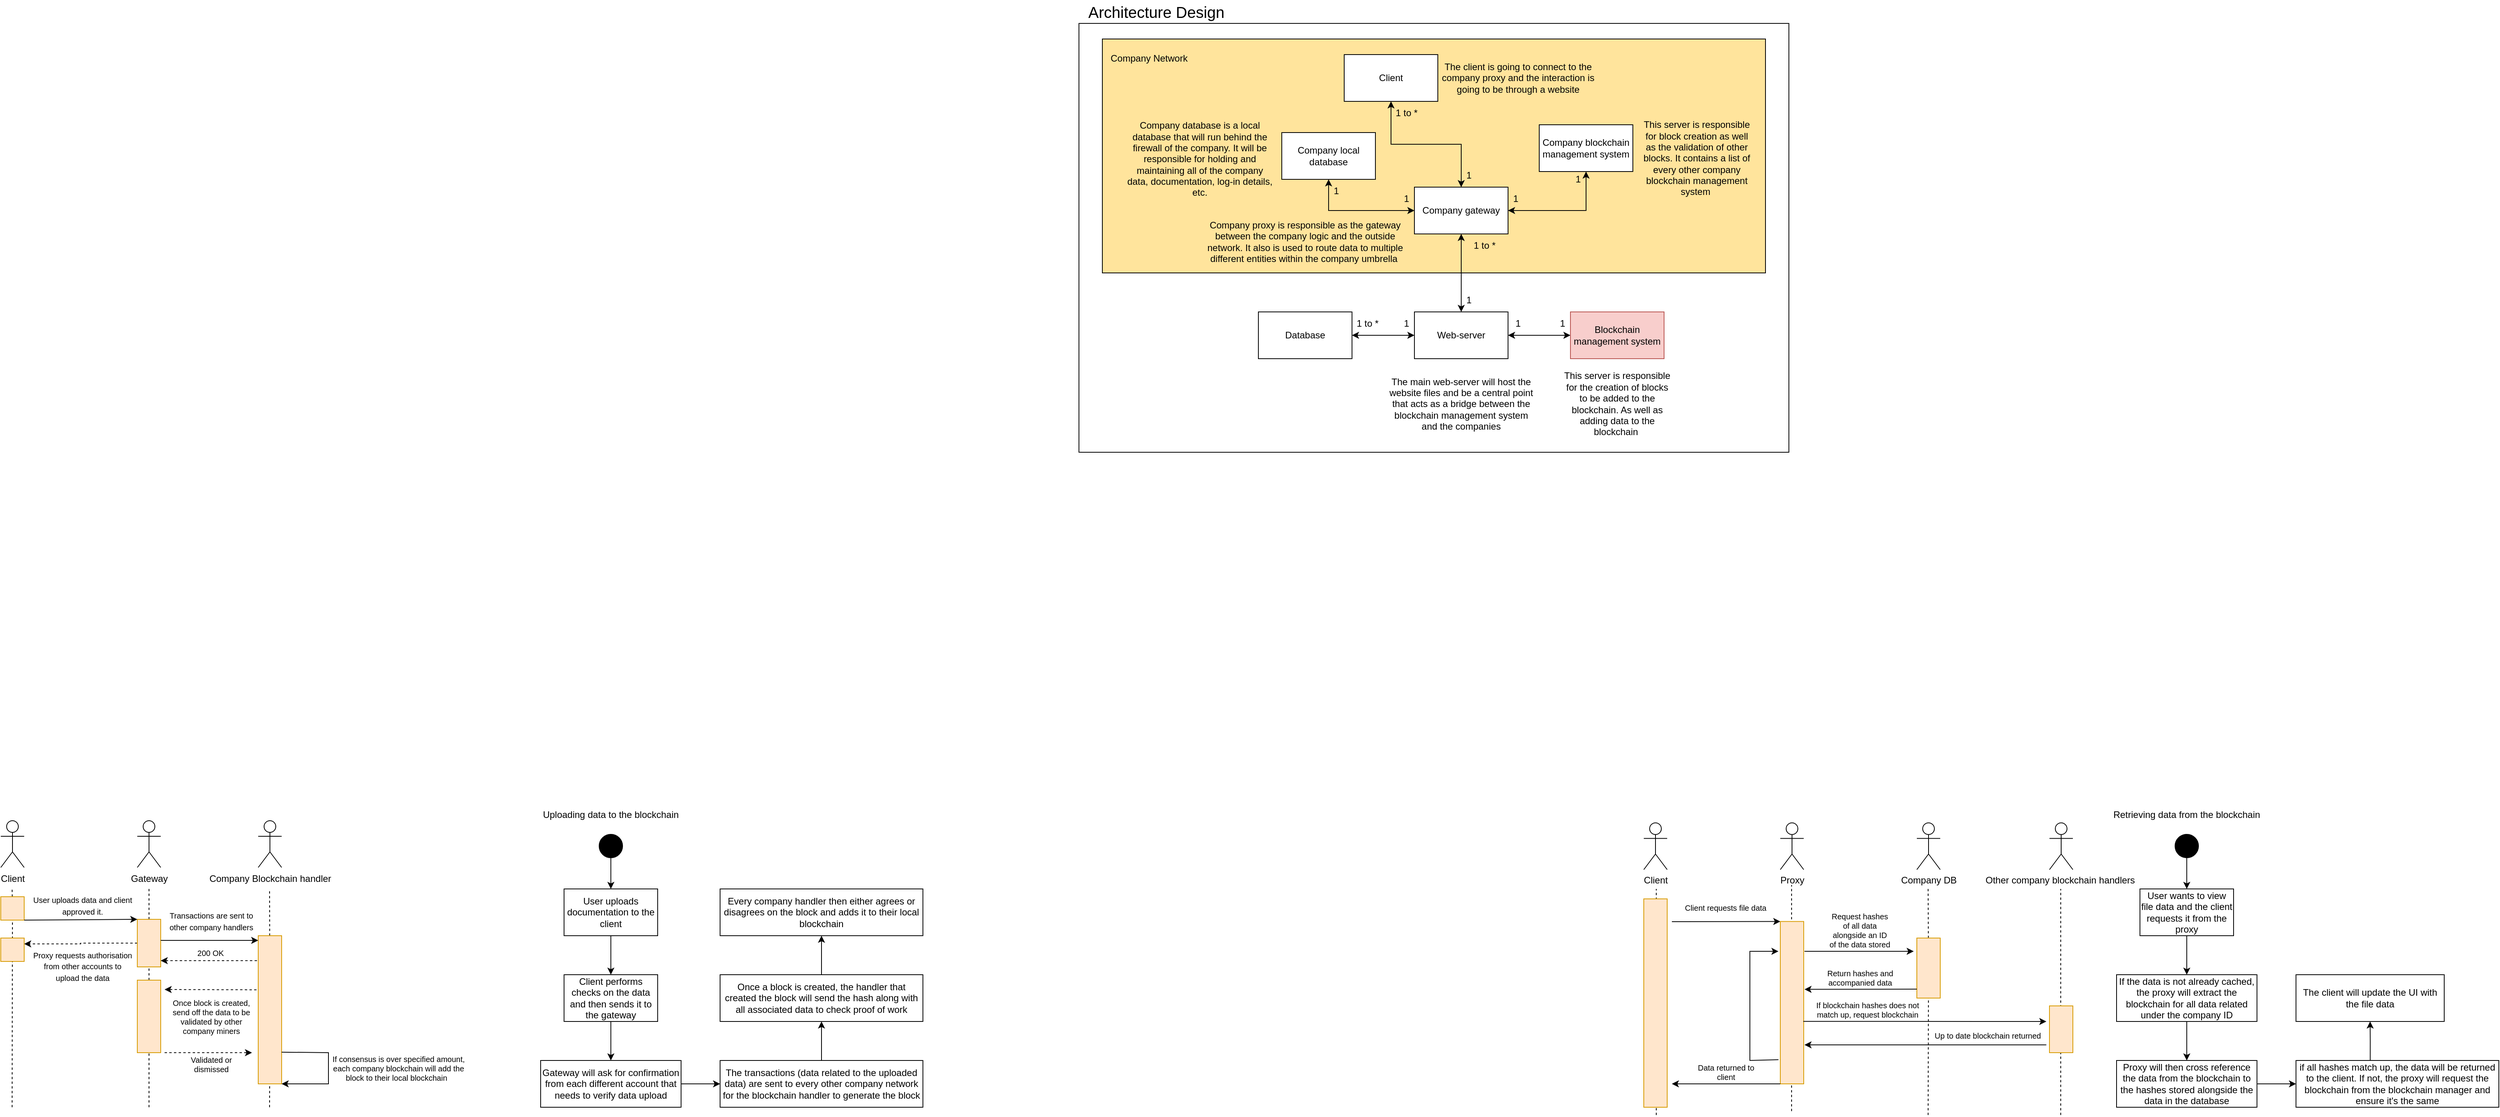 <mxfile version="20.5.3" type="device"><diagram id="sG98FDHxnJgMTnKyTIc5" name="Page-1"><mxGraphModel dx="3129" dy="1599" grid="1" gridSize="10" guides="1" tooltips="1" connect="1" arrows="1" fold="1" page="1" pageScale="1" pageWidth="827" pageHeight="1169" math="0" shadow="0"><root><mxCell id="0"/><mxCell id="1" parent="0"/><mxCell id="yJpVgAIH5FfXsZRBG8IQ-2" value="" style="rounded=0;whiteSpace=wrap;html=1;fontSize=20;fillColor=none;" parent="1" vertex="1"><mxGeometry x="-400" y="-40" width="910" height="550" as="geometry"/></mxCell><mxCell id="EhlOLEArr0RrmHL58olW-9" value="" style="rounded=0;whiteSpace=wrap;html=1;fillColor=#FFE49C;" parent="1" vertex="1"><mxGeometry x="-370" y="-20" width="850" height="300" as="geometry"/></mxCell><mxCell id="EhlOLEArr0RrmHL58olW-3" value="" style="edgeStyle=orthogonalEdgeStyle;rounded=0;orthogonalLoop=1;jettySize=auto;html=1;startArrow=classic;startFill=1;endArrow=classic;endFill=1;" parent="1" source="EhlOLEArr0RrmHL58olW-1" target="EhlOLEArr0RrmHL58olW-2" edge="1"><mxGeometry relative="1" as="geometry"/></mxCell><mxCell id="EhlOLEArr0RrmHL58olW-1" value="Client" style="rounded=0;whiteSpace=wrap;html=1;" parent="1" vertex="1"><mxGeometry x="-60" width="120" height="60" as="geometry"/></mxCell><mxCell id="EhlOLEArr0RrmHL58olW-6" value="" style="edgeStyle=orthogonalEdgeStyle;rounded=0;orthogonalLoop=1;jettySize=auto;html=1;endArrow=classic;endFill=1;startArrow=classic;startFill=1;" parent="1" source="EhlOLEArr0RrmHL58olW-2" target="EhlOLEArr0RrmHL58olW-5" edge="1"><mxGeometry relative="1" as="geometry"/></mxCell><mxCell id="EhlOLEArr0RrmHL58olW-12" value="" style="edgeStyle=orthogonalEdgeStyle;rounded=0;orthogonalLoop=1;jettySize=auto;html=1;startArrow=classic;startFill=1;endArrow=classic;endFill=1;" parent="1" source="EhlOLEArr0RrmHL58olW-2" target="EhlOLEArr0RrmHL58olW-11" edge="1"><mxGeometry relative="1" as="geometry"/></mxCell><mxCell id="EhlOLEArr0RrmHL58olW-16" value="" style="edgeStyle=orthogonalEdgeStyle;rounded=0;orthogonalLoop=1;jettySize=auto;html=1;startArrow=classic;startFill=1;endArrow=classic;endFill=1;" parent="1" source="EhlOLEArr0RrmHL58olW-2" target="EhlOLEArr0RrmHL58olW-15" edge="1"><mxGeometry relative="1" as="geometry"/></mxCell><mxCell id="EhlOLEArr0RrmHL58olW-2" value="Company gateway" style="rounded=0;whiteSpace=wrap;html=1;" parent="1" vertex="1"><mxGeometry x="30" y="170" width="120" height="60" as="geometry"/></mxCell><mxCell id="EhlOLEArr0RrmHL58olW-4" value="Company proxy is responsible as the gateway between the company logic and the outside network. It also is used to route data to multiple different entities within the company umbrella&amp;nbsp;" style="text;html=1;strokeColor=none;fillColor=none;align=center;verticalAlign=middle;whiteSpace=wrap;rounded=0;" parent="1" vertex="1"><mxGeometry x="-245" y="210" width="270" height="60" as="geometry"/></mxCell><mxCell id="EhlOLEArr0RrmHL58olW-5" value="Company local database" style="rounded=0;whiteSpace=wrap;html=1;" parent="1" vertex="1"><mxGeometry x="-140" y="100" width="120" height="60" as="geometry"/></mxCell><mxCell id="EhlOLEArr0RrmHL58olW-7" value="Company database is a local database that will run behind the firewall of the company. It will be responsible for holding and maintaining all of the company data, documentation, log-in details, etc." style="text;html=1;strokeColor=none;fillColor=none;align=center;verticalAlign=middle;whiteSpace=wrap;rounded=0;" parent="1" vertex="1"><mxGeometry x="-340" y="74" width="190" height="120" as="geometry"/></mxCell><mxCell id="EhlOLEArr0RrmHL58olW-8" value="The client is going to connect to the company proxy and the interaction is going to be through a website" style="text;html=1;strokeColor=none;fillColor=none;align=center;verticalAlign=middle;whiteSpace=wrap;rounded=0;" parent="1" vertex="1"><mxGeometry x="60" width="206" height="60" as="geometry"/></mxCell><mxCell id="EhlOLEArr0RrmHL58olW-10" value="Company Network" style="text;html=1;strokeColor=none;fillColor=none;align=center;verticalAlign=middle;whiteSpace=wrap;rounded=0;" parent="1" vertex="1"><mxGeometry x="-370" y="-10" width="120" height="30" as="geometry"/></mxCell><mxCell id="EhlOLEArr0RrmHL58olW-11" value="Company blockchain management system" style="rounded=0;whiteSpace=wrap;html=1;" parent="1" vertex="1"><mxGeometry x="190" y="90" width="120" height="60" as="geometry"/></mxCell><mxCell id="EhlOLEArr0RrmHL58olW-14" value="This server is responsible for block creation as well as the validation of other blocks. It contains a list of every other company blockchain management system&amp;nbsp;" style="text;html=1;strokeColor=none;fillColor=none;align=center;verticalAlign=middle;whiteSpace=wrap;rounded=0;" parent="1" vertex="1"><mxGeometry x="320" y="65" width="144" height="135" as="geometry"/></mxCell><mxCell id="EhlOLEArr0RrmHL58olW-26" value="" style="edgeStyle=orthogonalEdgeStyle;rounded=0;orthogonalLoop=1;jettySize=auto;html=1;startArrow=classic;startFill=1;endArrow=classic;endFill=1;" parent="1" source="EhlOLEArr0RrmHL58olW-15" target="EhlOLEArr0RrmHL58olW-25" edge="1"><mxGeometry relative="1" as="geometry"/></mxCell><mxCell id="EhlOLEArr0RrmHL58olW-30" value="" style="edgeStyle=orthogonalEdgeStyle;rounded=0;orthogonalLoop=1;jettySize=auto;html=1;startArrow=classic;startFill=1;endArrow=classic;endFill=1;" parent="1" source="EhlOLEArr0RrmHL58olW-15" target="EhlOLEArr0RrmHL58olW-29" edge="1"><mxGeometry relative="1" as="geometry"/></mxCell><mxCell id="EhlOLEArr0RrmHL58olW-15" value="Web-server" style="rounded=0;whiteSpace=wrap;html=1;" parent="1" vertex="1"><mxGeometry x="30" y="330" width="120" height="60" as="geometry"/></mxCell><mxCell id="EhlOLEArr0RrmHL58olW-17" value="1" style="text;html=1;strokeColor=none;fillColor=none;align=center;verticalAlign=middle;whiteSpace=wrap;rounded=0;" parent="1" vertex="1"><mxGeometry x="70" y="300" width="60" height="30" as="geometry"/></mxCell><mxCell id="EhlOLEArr0RrmHL58olW-18" value="1 to *" style="text;html=1;strokeColor=none;fillColor=none;align=center;verticalAlign=middle;whiteSpace=wrap;rounded=0;" parent="1" vertex="1"><mxGeometry x="90" y="230" width="60" height="30" as="geometry"/></mxCell><mxCell id="EhlOLEArr0RrmHL58olW-19" value="1" style="text;html=1;strokeColor=none;fillColor=none;align=center;verticalAlign=middle;whiteSpace=wrap;rounded=0;" parent="1" vertex="1"><mxGeometry x="70" y="140" width="60" height="30" as="geometry"/></mxCell><mxCell id="EhlOLEArr0RrmHL58olW-20" value="1 to *" style="text;html=1;strokeColor=none;fillColor=none;align=center;verticalAlign=middle;whiteSpace=wrap;rounded=0;" parent="1" vertex="1"><mxGeometry x="-10" y="60" width="60" height="30" as="geometry"/></mxCell><mxCell id="EhlOLEArr0RrmHL58olW-21" value="1" style="text;html=1;strokeColor=none;fillColor=none;align=center;verticalAlign=middle;whiteSpace=wrap;rounded=0;" parent="1" vertex="1"><mxGeometry x="-10" y="170" width="60" height="30" as="geometry"/></mxCell><mxCell id="EhlOLEArr0RrmHL58olW-22" value="1" style="text;html=1;strokeColor=none;fillColor=none;align=center;verticalAlign=middle;whiteSpace=wrap;rounded=0;" parent="1" vertex="1"><mxGeometry x="-100" y="160" width="60" height="30" as="geometry"/></mxCell><mxCell id="EhlOLEArr0RrmHL58olW-23" value="1" style="text;html=1;strokeColor=none;fillColor=none;align=center;verticalAlign=middle;whiteSpace=wrap;rounded=0;" parent="1" vertex="1"><mxGeometry x="130" y="170" width="60" height="30" as="geometry"/></mxCell><mxCell id="EhlOLEArr0RrmHL58olW-24" value="1" style="text;html=1;strokeColor=none;fillColor=none;align=center;verticalAlign=middle;whiteSpace=wrap;rounded=0;" parent="1" vertex="1"><mxGeometry x="210" y="145" width="60" height="30" as="geometry"/></mxCell><mxCell id="EhlOLEArr0RrmHL58olW-25" value="Blockchain management system" style="rounded=0;whiteSpace=wrap;html=1;fillColor=#f8cecc;strokeColor=#b85450;" parent="1" vertex="1"><mxGeometry x="230" y="330" width="120" height="60" as="geometry"/></mxCell><mxCell id="EhlOLEArr0RrmHL58olW-27" value="1" style="text;html=1;strokeColor=none;fillColor=none;align=center;verticalAlign=middle;whiteSpace=wrap;rounded=0;" parent="1" vertex="1"><mxGeometry x="133" y="330" width="60" height="30" as="geometry"/></mxCell><mxCell id="EhlOLEArr0RrmHL58olW-28" value="1" style="text;html=1;strokeColor=none;fillColor=none;align=center;verticalAlign=middle;whiteSpace=wrap;rounded=0;" parent="1" vertex="1"><mxGeometry x="190" y="330" width="60" height="30" as="geometry"/></mxCell><mxCell id="EhlOLEArr0RrmHL58olW-29" value="Database" style="rounded=0;whiteSpace=wrap;html=1;" parent="1" vertex="1"><mxGeometry x="-170" y="330" width="120" height="60" as="geometry"/></mxCell><mxCell id="EhlOLEArr0RrmHL58olW-31" value="1" style="text;html=1;strokeColor=none;fillColor=none;align=center;verticalAlign=middle;whiteSpace=wrap;rounded=0;" parent="1" vertex="1"><mxGeometry x="-10" y="330" width="60" height="30" as="geometry"/></mxCell><mxCell id="EhlOLEArr0RrmHL58olW-32" value="1 to *" style="text;html=1;strokeColor=none;fillColor=none;align=center;verticalAlign=middle;whiteSpace=wrap;rounded=0;" parent="1" vertex="1"><mxGeometry x="-60" y="330" width="60" height="30" as="geometry"/></mxCell><mxCell id="yJpVgAIH5FfXsZRBG8IQ-1" value="Architecture Design" style="text;html=1;strokeColor=none;fillColor=none;align=left;verticalAlign=middle;whiteSpace=wrap;rounded=0;fontSize=20;" parent="1" vertex="1"><mxGeometry x="-390" y="-70" width="230" height="30" as="geometry"/></mxCell><mxCell id="yJpVgAIH5FfXsZRBG8IQ-42" value="This server is responsible for the creation of blocks to be added to the blockchain. As well as adding data to the blockchain&amp;nbsp;" style="text;html=1;strokeColor=none;fillColor=none;align=center;verticalAlign=middle;whiteSpace=wrap;rounded=0;" parent="1" vertex="1"><mxGeometry x="218" y="380" width="144" height="135" as="geometry"/></mxCell><mxCell id="yJpVgAIH5FfXsZRBG8IQ-43" value="The main web-server will host the website files and be a central point that acts as a bridge between the blockchain management system and the companies" style="text;html=1;strokeColor=none;fillColor=none;align=center;verticalAlign=middle;whiteSpace=wrap;rounded=0;fontSize=12;" parent="1" vertex="1"><mxGeometry x="-5" y="402.5" width="190" height="90" as="geometry"/></mxCell><mxCell id="0tq10EhEalbyHBzgVCRn-1" value="Uploading data to the blockchain" style="text;html=1;strokeColor=none;fillColor=none;align=center;verticalAlign=middle;whiteSpace=wrap;rounded=0;" parent="1" vertex="1"><mxGeometry x="-1120" y="960" width="240" height="30" as="geometry"/></mxCell><mxCell id="0tq10EhEalbyHBzgVCRn-5" value="" style="edgeStyle=orthogonalEdgeStyle;rounded=0;orthogonalLoop=1;jettySize=auto;html=1;" parent="1" source="0tq10EhEalbyHBzgVCRn-3" target="0tq10EhEalbyHBzgVCRn-4" edge="1"><mxGeometry relative="1" as="geometry"/></mxCell><mxCell id="0tq10EhEalbyHBzgVCRn-3" value="" style="ellipse;whiteSpace=wrap;html=1;aspect=fixed;fillColor=#000000;" parent="1" vertex="1"><mxGeometry x="-1015" y="1000" width="30" height="30" as="geometry"/></mxCell><mxCell id="0tq10EhEalbyHBzgVCRn-7" value="" style="edgeStyle=orthogonalEdgeStyle;rounded=0;orthogonalLoop=1;jettySize=auto;html=1;" parent="1" source="0tq10EhEalbyHBzgVCRn-4" target="0tq10EhEalbyHBzgVCRn-6" edge="1"><mxGeometry relative="1" as="geometry"/></mxCell><mxCell id="0tq10EhEalbyHBzgVCRn-4" value="User uploads documentation to the client" style="whiteSpace=wrap;html=1;fillColor=#FFFFFF;" parent="1" vertex="1"><mxGeometry x="-1060" y="1070" width="120" height="60" as="geometry"/></mxCell><mxCell id="0tq10EhEalbyHBzgVCRn-9" style="edgeStyle=orthogonalEdgeStyle;rounded=0;orthogonalLoop=1;jettySize=auto;html=1;exitX=0.5;exitY=1;exitDx=0;exitDy=0;entryX=0.5;entryY=0;entryDx=0;entryDy=0;" parent="1" source="0tq10EhEalbyHBzgVCRn-6" target="0tq10EhEalbyHBzgVCRn-8" edge="1"><mxGeometry relative="1" as="geometry"/></mxCell><mxCell id="0tq10EhEalbyHBzgVCRn-6" value="Client performs checks on the data and then sends it to the gateway" style="whiteSpace=wrap;html=1;fillColor=#FFFFFF;" parent="1" vertex="1"><mxGeometry x="-1060" y="1180" width="120" height="60" as="geometry"/></mxCell><mxCell id="0tq10EhEalbyHBzgVCRn-11" value="" style="edgeStyle=orthogonalEdgeStyle;rounded=0;orthogonalLoop=1;jettySize=auto;html=1;" parent="1" source="0tq10EhEalbyHBzgVCRn-8" target="0tq10EhEalbyHBzgVCRn-10" edge="1"><mxGeometry relative="1" as="geometry"/></mxCell><mxCell id="0tq10EhEalbyHBzgVCRn-8" value="Gateway will ask for confirmation from each different account that needs to verify data upload" style="whiteSpace=wrap;html=1;fillColor=#FFFFFF;" parent="1" vertex="1"><mxGeometry x="-1090" y="1290" width="180" height="60" as="geometry"/></mxCell><mxCell id="0tq10EhEalbyHBzgVCRn-13" value="" style="edgeStyle=orthogonalEdgeStyle;rounded=0;orthogonalLoop=1;jettySize=auto;html=1;" parent="1" source="0tq10EhEalbyHBzgVCRn-10" target="0tq10EhEalbyHBzgVCRn-12" edge="1"><mxGeometry relative="1" as="geometry"/></mxCell><mxCell id="0tq10EhEalbyHBzgVCRn-10" value="The transactions (data related to the uploaded data) are sent to every other company network for the blockchain handler to generate the block" style="whiteSpace=wrap;html=1;fillColor=#FFFFFF;" parent="1" vertex="1"><mxGeometry x="-860" y="1290" width="260" height="60" as="geometry"/></mxCell><mxCell id="0tq10EhEalbyHBzgVCRn-15" style="edgeStyle=orthogonalEdgeStyle;rounded=0;orthogonalLoop=1;jettySize=auto;html=1;exitX=0.5;exitY=0;exitDx=0;exitDy=0;entryX=0.5;entryY=1;entryDx=0;entryDy=0;" parent="1" source="0tq10EhEalbyHBzgVCRn-12" target="0tq10EhEalbyHBzgVCRn-14" edge="1"><mxGeometry relative="1" as="geometry"/></mxCell><mxCell id="0tq10EhEalbyHBzgVCRn-12" value="Once a block is created, the handler that created the block will send the hash along with all associated data to check proof of work" style="whiteSpace=wrap;html=1;fillColor=#FFFFFF;" parent="1" vertex="1"><mxGeometry x="-860" y="1180" width="260" height="60" as="geometry"/></mxCell><mxCell id="0tq10EhEalbyHBzgVCRn-14" value="Every company handler then either agrees or disagrees on the block and adds it to their local blockchain" style="whiteSpace=wrap;html=1;fillColor=#FFFFFF;" parent="1" vertex="1"><mxGeometry x="-860" y="1070" width="260" height="60" as="geometry"/></mxCell><mxCell id="0tq10EhEalbyHBzgVCRn-16" value="Retrieving data from the blockchain" style="text;html=1;strokeColor=none;fillColor=none;align=center;verticalAlign=middle;whiteSpace=wrap;rounded=0;" parent="1" vertex="1"><mxGeometry x="900" y="960" width="240" height="30" as="geometry"/></mxCell><mxCell id="0tq10EhEalbyHBzgVCRn-17" value="" style="edgeStyle=orthogonalEdgeStyle;rounded=0;orthogonalLoop=1;jettySize=auto;html=1;" parent="1" source="0tq10EhEalbyHBzgVCRn-18" target="0tq10EhEalbyHBzgVCRn-20" edge="1"><mxGeometry relative="1" as="geometry"/></mxCell><mxCell id="0tq10EhEalbyHBzgVCRn-18" value="" style="ellipse;whiteSpace=wrap;html=1;aspect=fixed;fillColor=#000000;" parent="1" vertex="1"><mxGeometry x="1005" y="1000" width="30" height="30" as="geometry"/></mxCell><mxCell id="0tq10EhEalbyHBzgVCRn-19" value="" style="edgeStyle=orthogonalEdgeStyle;rounded=0;orthogonalLoop=1;jettySize=auto;html=1;" parent="1" source="0tq10EhEalbyHBzgVCRn-20" target="0tq10EhEalbyHBzgVCRn-22" edge="1"><mxGeometry relative="1" as="geometry"/></mxCell><mxCell id="0tq10EhEalbyHBzgVCRn-20" value="User wants to view file data and the client requests it from the proxy" style="whiteSpace=wrap;html=1;fillColor=#FFFFFF;" parent="1" vertex="1"><mxGeometry x="960" y="1070" width="120" height="60" as="geometry"/></mxCell><mxCell id="0tq10EhEalbyHBzgVCRn-21" style="edgeStyle=orthogonalEdgeStyle;rounded=0;orthogonalLoop=1;jettySize=auto;html=1;exitX=0.5;exitY=1;exitDx=0;exitDy=0;entryX=0.5;entryY=0;entryDx=0;entryDy=0;" parent="1" source="0tq10EhEalbyHBzgVCRn-22" target="0tq10EhEalbyHBzgVCRn-24" edge="1"><mxGeometry relative="1" as="geometry"/></mxCell><mxCell id="0tq10EhEalbyHBzgVCRn-22" value="If the data is not already cached, the proxy will extract the blockchain for all data related under the company ID" style="whiteSpace=wrap;html=1;fillColor=#FFFFFF;" parent="1" vertex="1"><mxGeometry x="930" y="1180" width="180" height="60" as="geometry"/></mxCell><mxCell id="0tq10EhEalbyHBzgVCRn-23" value="" style="edgeStyle=orthogonalEdgeStyle;rounded=0;orthogonalLoop=1;jettySize=auto;html=1;" parent="1" source="0tq10EhEalbyHBzgVCRn-24" target="0tq10EhEalbyHBzgVCRn-26" edge="1"><mxGeometry relative="1" as="geometry"/></mxCell><mxCell id="0tq10EhEalbyHBzgVCRn-24" value="Proxy will then cross reference the data from the blockchain to the hashes stored alongside the data in the database" style="whiteSpace=wrap;html=1;fillColor=#FFFFFF;" parent="1" vertex="1"><mxGeometry x="930" y="1290" width="180" height="60" as="geometry"/></mxCell><mxCell id="0tq10EhEalbyHBzgVCRn-25" value="" style="edgeStyle=orthogonalEdgeStyle;rounded=0;orthogonalLoop=1;jettySize=auto;html=1;exitX=0.366;exitY=0.01;exitDx=0;exitDy=0;exitPerimeter=0;" parent="1" source="0tq10EhEalbyHBzgVCRn-26" target="0tq10EhEalbyHBzgVCRn-28" edge="1"><mxGeometry relative="1" as="geometry"><mxPoint x="1255" y="1280" as="sourcePoint"/></mxGeometry></mxCell><mxCell id="0tq10EhEalbyHBzgVCRn-26" value="if all hashes match up, the data will be returned to the client. If not, the proxy will request the blockchain from the blockchain manager and ensure it's the same" style="whiteSpace=wrap;html=1;fillColor=#FFFFFF;" parent="1" vertex="1"><mxGeometry x="1160" y="1290" width="260" height="60" as="geometry"/></mxCell><mxCell id="0tq10EhEalbyHBzgVCRn-28" value="The client will update the UI with the file data" style="whiteSpace=wrap;html=1;fillColor=#FFFFFF;" parent="1" vertex="1"><mxGeometry x="1160" y="1180" width="190" height="60" as="geometry"/></mxCell><mxCell id="9RSKPlbsV1luoSMjP5M--1" value="Client" style="shape=umlActor;verticalLabelPosition=bottom;verticalAlign=top;html=1;outlineConnect=0;" parent="1" vertex="1"><mxGeometry x="-1782" y="982.5" width="30" height="60" as="geometry"/></mxCell><mxCell id="9RSKPlbsV1luoSMjP5M--2" value="Gateway" style="shape=umlActor;verticalLabelPosition=bottom;verticalAlign=top;html=1;outlineConnect=0;" parent="1" vertex="1"><mxGeometry x="-1607" y="982.5" width="30" height="60" as="geometry"/></mxCell><mxCell id="9RSKPlbsV1luoSMjP5M--5" value="Company Blockchain handler" style="shape=umlActor;verticalLabelPosition=bottom;verticalAlign=top;html=1;outlineConnect=0;" parent="1" vertex="1"><mxGeometry x="-1452" y="982.5" width="30" height="60" as="geometry"/></mxCell><mxCell id="9RSKPlbsV1luoSMjP5M--6" value="" style="endArrow=none;dashed=1;html=1;rounded=0;startArrow=none;" parent="1" source="9RSKPlbsV1luoSMjP5M--13" edge="1"><mxGeometry width="50" height="50" relative="1" as="geometry"><mxPoint x="-1592" y="1350" as="sourcePoint"/><mxPoint x="-1592" y="1070" as="targetPoint"/></mxGeometry></mxCell><mxCell id="9RSKPlbsV1luoSMjP5M--9" value="" style="endArrow=none;dashed=1;html=1;rounded=0;startArrow=none;" parent="1" source="9RSKPlbsV1luoSMjP5M--11" edge="1"><mxGeometry width="50" height="50" relative="1" as="geometry"><mxPoint x="-1767.48" y="1350" as="sourcePoint"/><mxPoint x="-1767.48" y="1070" as="targetPoint"/></mxGeometry></mxCell><mxCell id="9RSKPlbsV1luoSMjP5M--10" value="" style="endArrow=none;dashed=1;html=1;rounded=0;startArrow=none;" parent="1" source="9RSKPlbsV1luoSMjP5M--26" edge="1"><mxGeometry width="50" height="50" relative="1" as="geometry"><mxPoint x="-1437.48" y="1350" as="sourcePoint"/><mxPoint x="-1437.48" y="1070" as="targetPoint"/></mxGeometry></mxCell><mxCell id="9RSKPlbsV1luoSMjP5M--11" value="" style="rounded=0;whiteSpace=wrap;html=1;fillColor=#ffe6cc;strokeColor=#d79b00;" parent="1" vertex="1"><mxGeometry x="-1782" y="1080" width="30" height="30" as="geometry"/></mxCell><mxCell id="9RSKPlbsV1luoSMjP5M--12" value="" style="endArrow=none;dashed=1;html=1;rounded=0;" parent="1" target="9RSKPlbsV1luoSMjP5M--11" edge="1"><mxGeometry width="50" height="50" relative="1" as="geometry"><mxPoint x="-1767.48" y="1350" as="sourcePoint"/><mxPoint x="-1767.48" y="1070" as="targetPoint"/></mxGeometry></mxCell><mxCell id="9RSKPlbsV1luoSMjP5M--15" value="&lt;font style=&quot;font-size: 10px;&quot;&gt;User uploads data and client approved it.&lt;/font&gt;" style="text;html=1;strokeColor=none;fillColor=none;align=center;verticalAlign=middle;whiteSpace=wrap;rounded=0;" parent="1" vertex="1"><mxGeometry x="-1742" y="1076" width="130" height="30" as="geometry"/></mxCell><mxCell id="9RSKPlbsV1luoSMjP5M--23" style="edgeStyle=orthogonalEdgeStyle;rounded=0;orthogonalLoop=1;jettySize=auto;html=1;exitX=0;exitY=0.5;exitDx=0;exitDy=0;entryX=1;entryY=0.25;entryDx=0;entryDy=0;dashed=1;fontSize=10;" parent="1" source="9RSKPlbsV1luoSMjP5M--13" target="9RSKPlbsV1luoSMjP5M--19" edge="1"><mxGeometry relative="1" as="geometry"/></mxCell><mxCell id="9RSKPlbsV1luoSMjP5M--13" value="" style="rounded=0;whiteSpace=wrap;html=1;fillColor=#ffe6cc;strokeColor=#d79b00;" parent="1" vertex="1"><mxGeometry x="-1607" y="1109" width="30" height="61" as="geometry"/></mxCell><mxCell id="9RSKPlbsV1luoSMjP5M--18" value="" style="endArrow=none;dashed=1;html=1;rounded=0;startArrow=none;" parent="1" source="9RSKPlbsV1luoSMjP5M--31" target="9RSKPlbsV1luoSMjP5M--13" edge="1"><mxGeometry width="50" height="50" relative="1" as="geometry"><mxPoint x="-1592" y="1350" as="sourcePoint"/><mxPoint x="-1592" y="1070" as="targetPoint"/></mxGeometry></mxCell><mxCell id="9RSKPlbsV1luoSMjP5M--19" value="" style="rounded=0;whiteSpace=wrap;html=1;fillColor=#ffe6cc;strokeColor=#d79b00;" parent="1" vertex="1"><mxGeometry x="-1782" y="1133" width="30" height="30" as="geometry"/></mxCell><mxCell id="9RSKPlbsV1luoSMjP5M--21" value="&lt;font style=&quot;font-size: 10px;&quot;&gt;Proxy requests authorisation from other accounts to upload the data&lt;/font&gt;" style="text;html=1;strokeColor=none;fillColor=none;align=center;verticalAlign=middle;whiteSpace=wrap;rounded=0;" parent="1" vertex="1"><mxGeometry x="-1742" y="1140" width="130" height="58" as="geometry"/></mxCell><mxCell id="9RSKPlbsV1luoSMjP5M--26" value="" style="rounded=0;whiteSpace=wrap;html=1;fillColor=#ffe6cc;strokeColor=#d79b00;" parent="1" vertex="1"><mxGeometry x="-1452" y="1130" width="30" height="190" as="geometry"/></mxCell><mxCell id="9RSKPlbsV1luoSMjP5M--27" value="" style="endArrow=none;dashed=1;html=1;rounded=0;" parent="1" target="9RSKPlbsV1luoSMjP5M--26" edge="1"><mxGeometry width="50" height="50" relative="1" as="geometry"><mxPoint x="-1437.48" y="1350" as="sourcePoint"/><mxPoint x="-1437.48" y="1070" as="targetPoint"/></mxGeometry></mxCell><mxCell id="9RSKPlbsV1luoSMjP5M--29" value="" style="endArrow=classic;html=1;rounded=0;fontSize=10;entryX=0;entryY=0;entryDx=0;entryDy=0;exitX=1;exitY=1;exitDx=0;exitDy=0;" parent="1" source="9RSKPlbsV1luoSMjP5M--11" target="9RSKPlbsV1luoSMjP5M--13" edge="1"><mxGeometry width="50" height="50" relative="1" as="geometry"><mxPoint x="-1712" y="1160" as="sourcePoint"/><mxPoint x="-1662" y="1110" as="targetPoint"/></mxGeometry></mxCell><mxCell id="9RSKPlbsV1luoSMjP5M--31" value="" style="rounded=0;whiteSpace=wrap;html=1;fillColor=#ffe6cc;strokeColor=#d79b00;" parent="1" vertex="1"><mxGeometry x="-1607" y="1187" width="30" height="93" as="geometry"/></mxCell><mxCell id="9RSKPlbsV1luoSMjP5M--32" value="" style="endArrow=none;dashed=1;html=1;rounded=0;" parent="1" target="9RSKPlbsV1luoSMjP5M--31" edge="1"><mxGeometry width="50" height="50" relative="1" as="geometry"><mxPoint x="-1592" y="1350" as="sourcePoint"/><mxPoint x="-1592" y="1170.0" as="targetPoint"/></mxGeometry></mxCell><mxCell id="9RSKPlbsV1luoSMjP5M--50" value="Client" style="shape=umlActor;verticalLabelPosition=bottom;verticalAlign=top;html=1;outlineConnect=0;" parent="1" vertex="1"><mxGeometry x="324" y="985.25" width="30" height="60" as="geometry"/></mxCell><mxCell id="9RSKPlbsV1luoSMjP5M--51" value="Proxy" style="shape=umlActor;verticalLabelPosition=bottom;verticalAlign=top;html=1;outlineConnect=0;" parent="1" vertex="1"><mxGeometry x="499" y="985.25" width="30" height="60" as="geometry"/></mxCell><mxCell id="9RSKPlbsV1luoSMjP5M--52" value="Company DB" style="shape=umlActor;verticalLabelPosition=bottom;verticalAlign=top;html=1;outlineConnect=0;" parent="1" vertex="1"><mxGeometry x="674" y="985.25" width="30" height="60" as="geometry"/></mxCell><mxCell id="9RSKPlbsV1luoSMjP5M--53" value="Other company blockchain handlers&amp;nbsp;" style="shape=umlActor;verticalLabelPosition=bottom;verticalAlign=top;html=1;outlineConnect=0;" parent="1" vertex="1"><mxGeometry x="844" y="985.25" width="30" height="60" as="geometry"/></mxCell><mxCell id="9RSKPlbsV1luoSMjP5M--60" value="&lt;span style=&quot;font-size: 10px;&quot;&gt;Client requests file data&lt;/span&gt;" style="text;html=1;strokeColor=none;fillColor=none;align=center;verticalAlign=middle;whiteSpace=wrap;rounded=0;" parent="1" vertex="1"><mxGeometry x="364" y="1078.75" width="130" height="30" as="geometry"/></mxCell><mxCell id="9RSKPlbsV1luoSMjP5M--68" value="" style="endArrow=classic;html=1;rounded=0;fontSize=10;entryX=0;entryY=0;entryDx=0;entryDy=0;" parent="1" target="9RSKPlbsV1luoSMjP5M--62" edge="1"><mxGeometry width="50" height="50" relative="1" as="geometry"><mxPoint x="360" y="1112" as="sourcePoint"/><mxPoint x="444" y="1112.75" as="targetPoint"/></mxGeometry></mxCell><mxCell id="9RSKPlbsV1luoSMjP5M--87" value="" style="endArrow=none;dashed=1;html=1;rounded=0;fontSize=10;" parent="1" edge="1"><mxGeometry width="50" height="50" relative="1" as="geometry"><mxPoint x="340" y="1360" as="sourcePoint"/><mxPoint x="340" y="1070" as="targetPoint"/></mxGeometry></mxCell><mxCell id="9RSKPlbsV1luoSMjP5M--88" value="" style="endArrow=none;dashed=1;html=1;rounded=0;fontSize=10;" parent="1" edge="1"><mxGeometry width="50" height="50" relative="1" as="geometry"><mxPoint x="513.44" y="1355" as="sourcePoint"/><mxPoint x="513.44" y="1065" as="targetPoint"/></mxGeometry></mxCell><mxCell id="9RSKPlbsV1luoSMjP5M--89" value="" style="endArrow=none;dashed=1;html=1;rounded=0;fontSize=10;startArrow=none;" parent="1" source="9RSKPlbsV1luoSMjP5M--92" edge="1"><mxGeometry width="50" height="50" relative="1" as="geometry"><mxPoint x="688.44" y="1360" as="sourcePoint"/><mxPoint x="688.44" y="1070" as="targetPoint"/></mxGeometry></mxCell><mxCell id="9RSKPlbsV1luoSMjP5M--90" value="" style="endArrow=none;dashed=1;html=1;rounded=0;fontSize=10;" parent="1" edge="1"><mxGeometry width="50" height="50" relative="1" as="geometry"><mxPoint x="858.44" y="1360" as="sourcePoint"/><mxPoint x="858.44" y="1070" as="targetPoint"/></mxGeometry></mxCell><mxCell id="9RSKPlbsV1luoSMjP5M--62" value="" style="rounded=0;whiteSpace=wrap;html=1;fillColor=#ffe6cc;strokeColor=#d79b00;" parent="1" vertex="1"><mxGeometry x="499" y="1111.75" width="30" height="208.25" as="geometry"/></mxCell><mxCell id="9RSKPlbsV1luoSMjP5M--58" value="" style="rounded=0;whiteSpace=wrap;html=1;fillColor=#ffe6cc;strokeColor=#d79b00;" parent="1" vertex="1"><mxGeometry x="324" y="1082.75" width="30" height="267.25" as="geometry"/></mxCell><mxCell id="9RSKPlbsV1luoSMjP5M--91" value="" style="endArrow=classic;html=1;rounded=0;fontSize=10;startArrow=none;startFill=0;endFill=1;" parent="1" edge="1"><mxGeometry width="50" height="50" relative="1" as="geometry"><mxPoint x="530" y="1150" as="sourcePoint"/><mxPoint x="670" y="1150" as="targetPoint"/></mxGeometry></mxCell><mxCell id="9RSKPlbsV1luoSMjP5M--92" value="" style="rounded=0;whiteSpace=wrap;html=1;fillColor=#ffe6cc;strokeColor=#d79b00;" parent="1" vertex="1"><mxGeometry x="674" y="1133" width="30" height="77" as="geometry"/></mxCell><mxCell id="9RSKPlbsV1luoSMjP5M--93" value="" style="endArrow=none;dashed=1;html=1;rounded=0;fontSize=10;" parent="1" target="9RSKPlbsV1luoSMjP5M--92" edge="1"><mxGeometry width="50" height="50" relative="1" as="geometry"><mxPoint x="688.44" y="1360" as="sourcePoint"/><mxPoint x="688.44" y="1070" as="targetPoint"/></mxGeometry></mxCell><mxCell id="9RSKPlbsV1luoSMjP5M--94" value="" style="endArrow=none;html=1;rounded=0;fontSize=10;startArrow=classic;startFill=1;endFill=0;entryX=0;entryY=0.25;entryDx=0;entryDy=0;" parent="1" edge="1"><mxGeometry width="50" height="50" relative="1" as="geometry"><mxPoint x="530" y="1198.8" as="sourcePoint"/><mxPoint x="674.0" y="1198.55" as="targetPoint"/></mxGeometry></mxCell><mxCell id="9RSKPlbsV1luoSMjP5M--95" value="Request hashes of all data alongside an ID of the data stored" style="text;html=1;strokeColor=none;fillColor=none;align=center;verticalAlign=middle;whiteSpace=wrap;rounded=0;fontSize=10;" parent="1" vertex="1"><mxGeometry x="561" y="1107.75" width="80" height="30" as="geometry"/></mxCell><mxCell id="9RSKPlbsV1luoSMjP5M--96" value="Return hashes and accompanied data" style="text;html=1;strokeColor=none;fillColor=none;align=center;verticalAlign=middle;whiteSpace=wrap;rounded=0;fontSize=10;" parent="1" vertex="1"><mxGeometry x="551.5" y="1169" width="99" height="30" as="geometry"/></mxCell><mxCell id="9RSKPlbsV1luoSMjP5M--97" value="" style="endArrow=classic;html=1;rounded=0;fontSize=10;exitX=0.981;exitY=0.615;exitDx=0;exitDy=0;exitPerimeter=0;" parent="1" source="9RSKPlbsV1luoSMjP5M--62" edge="1"><mxGeometry width="50" height="50" relative="1" as="geometry"><mxPoint x="670" y="1190" as="sourcePoint"/><mxPoint x="840" y="1240" as="targetPoint"/></mxGeometry></mxCell><mxCell id="9RSKPlbsV1luoSMjP5M--98" value="" style="rounded=0;whiteSpace=wrap;html=1;fillColor=#ffe6cc;strokeColor=#d79b00;" parent="1" vertex="1"><mxGeometry x="844" y="1220" width="30" height="60" as="geometry"/></mxCell><mxCell id="9RSKPlbsV1luoSMjP5M--99" value="If blockchain hashes does not match up, request blockchain" style="text;html=1;strokeColor=none;fillColor=none;align=center;verticalAlign=middle;whiteSpace=wrap;rounded=0;fontSize=10;" parent="1" vertex="1"><mxGeometry x="532" y="1210" width="158" height="30" as="geometry"/></mxCell><mxCell id="9RSKPlbsV1luoSMjP5M--100" value="" style="endArrow=none;html=1;rounded=0;fontSize=10;startArrow=classic;startFill=1;" parent="1" edge="1"><mxGeometry width="50" height="50" relative="1" as="geometry"><mxPoint x="530" y="1270" as="sourcePoint"/><mxPoint x="840" y="1270" as="targetPoint"/></mxGeometry></mxCell><mxCell id="9RSKPlbsV1luoSMjP5M--101" value="Up to date blockchain returned" style="text;html=1;strokeColor=none;fillColor=none;align=center;verticalAlign=middle;whiteSpace=wrap;rounded=0;fontSize=10;" parent="1" vertex="1"><mxGeometry x="686" y="1243" width="158" height="30" as="geometry"/></mxCell><mxCell id="9RSKPlbsV1luoSMjP5M--102" value="" style="endArrow=classic;html=1;rounded=0;fontSize=10;exitX=-0.079;exitY=0.851;exitDx=0;exitDy=0;exitPerimeter=0;entryX=-0.079;entryY=0.184;entryDx=0;entryDy=0;entryPerimeter=0;" parent="1" source="9RSKPlbsV1luoSMjP5M--62" target="9RSKPlbsV1luoSMjP5M--62" edge="1"><mxGeometry width="50" height="50" relative="1" as="geometry"><mxPoint x="640" y="1230" as="sourcePoint"/><mxPoint x="690" y="1180" as="targetPoint"/><Array as="points"><mxPoint x="460" y="1290"/><mxPoint x="460" y="1220"/><mxPoint x="460" y="1150"/></Array></mxGeometry></mxCell><mxCell id="9RSKPlbsV1luoSMjP5M--103" value="" style="endArrow=classic;html=1;rounded=0;fontSize=10;exitX=0;exitY=1;exitDx=0;exitDy=0;" parent="1" source="9RSKPlbsV1luoSMjP5M--62" edge="1"><mxGeometry width="50" height="50" relative="1" as="geometry"><mxPoint x="490" y="1320" as="sourcePoint"/><mxPoint x="360" y="1320" as="targetPoint"/></mxGeometry></mxCell><mxCell id="9RSKPlbsV1luoSMjP5M--104" value="Data returned to client" style="text;html=1;strokeColor=none;fillColor=none;align=center;verticalAlign=middle;whiteSpace=wrap;rounded=0;fontSize=10;" parent="1" vertex="1"><mxGeometry x="388.5" y="1290" width="81" height="30" as="geometry"/></mxCell><mxCell id="VyHLNKfCrFxVR3-R9GOs-2" value="" style="endArrow=classic;html=1;rounded=0;exitX=1;exitY=1;exitDx=0;exitDy=0;" edge="1" parent="1"><mxGeometry width="50" height="50" relative="1" as="geometry"><mxPoint x="-1577.0" y="1136" as="sourcePoint"/><mxPoint x="-1452" y="1136" as="targetPoint"/></mxGeometry></mxCell><mxCell id="VyHLNKfCrFxVR3-R9GOs-3" value="&lt;font style=&quot;font-size: 10px;&quot;&gt;Transactions are sent to other company handlers&lt;/font&gt;" style="text;html=1;strokeColor=none;fillColor=none;align=center;verticalAlign=middle;whiteSpace=wrap;rounded=0;" vertex="1" parent="1"><mxGeometry x="-1572" y="1096" width="120" height="30" as="geometry"/></mxCell><mxCell id="VyHLNKfCrFxVR3-R9GOs-4" value="" style="endArrow=classic;html=1;rounded=0;exitX=-0.074;exitY=0.365;exitDx=0;exitDy=0;dashed=1;exitPerimeter=0;" edge="1" parent="1" source="9RSKPlbsV1luoSMjP5M--26"><mxGeometry width="50" height="50" relative="1" as="geometry"><mxPoint x="-1412" y="1190" as="sourcePoint"/><mxPoint x="-1572" y="1199" as="targetPoint"/></mxGeometry></mxCell><mxCell id="VyHLNKfCrFxVR3-R9GOs-5" value="Once block is created, send off the data to be validated by other company miners" style="text;html=1;strokeColor=none;fillColor=none;align=center;verticalAlign=middle;whiteSpace=wrap;rounded=0;fontSize=10;" vertex="1" parent="1"><mxGeometry x="-1572" y="1208.5" width="120" height="50" as="geometry"/></mxCell><mxCell id="VyHLNKfCrFxVR3-R9GOs-6" value="" style="endArrow=classic;html=1;rounded=0;dashed=1;fontSize=10;" edge="1" parent="1"><mxGeometry width="50" height="50" relative="1" as="geometry"><mxPoint x="-1572" y="1280" as="sourcePoint"/><mxPoint x="-1460" y="1280" as="targetPoint"/></mxGeometry></mxCell><mxCell id="VyHLNKfCrFxVR3-R9GOs-8" value="Validated or dismissed" style="text;html=1;strokeColor=none;fillColor=none;align=center;verticalAlign=middle;whiteSpace=wrap;rounded=0;fontSize=10;" vertex="1" parent="1"><mxGeometry x="-1552" y="1280" width="80" height="30" as="geometry"/></mxCell><mxCell id="VyHLNKfCrFxVR3-R9GOs-9" value="" style="endArrow=classic;html=1;rounded=0;fontSize=10;exitX=0.999;exitY=0.786;exitDx=0;exitDy=0;entryX=1;entryY=1;entryDx=0;entryDy=0;exitPerimeter=0;" edge="1" parent="1" source="9RSKPlbsV1luoSMjP5M--26" target="9RSKPlbsV1luoSMjP5M--26"><mxGeometry width="50" height="50" relative="1" as="geometry"><mxPoint x="-1592" y="1230" as="sourcePoint"/><mxPoint x="-1352" y="1280" as="targetPoint"/><Array as="points"><mxPoint x="-1362" y="1280"/><mxPoint x="-1362" y="1320"/></Array></mxGeometry></mxCell><mxCell id="VyHLNKfCrFxVR3-R9GOs-10" value="If consensus is over specified amount, each company blockchain will add the block to their local blockchain&amp;nbsp;&amp;nbsp;" style="text;html=1;strokeColor=none;fillColor=none;align=center;verticalAlign=middle;whiteSpace=wrap;rounded=0;fontSize=10;" vertex="1" parent="1"><mxGeometry x="-1362" y="1280" width="180" height="40" as="geometry"/></mxCell><mxCell id="VyHLNKfCrFxVR3-R9GOs-11" value="" style="endArrow=none;html=1;rounded=0;exitX=1;exitY=1;exitDx=0;exitDy=0;startArrow=classic;startFill=1;endFill=0;dashed=1;" edge="1" parent="1"><mxGeometry width="50" height="50" relative="1" as="geometry"><mxPoint x="-1577.0" y="1162" as="sourcePoint"/><mxPoint x="-1452" y="1162" as="targetPoint"/></mxGeometry></mxCell><mxCell id="VyHLNKfCrFxVR3-R9GOs-12" value="200 OK" style="text;html=1;strokeColor=none;fillColor=none;align=center;verticalAlign=middle;whiteSpace=wrap;rounded=0;fontSize=10;" vertex="1" parent="1"><mxGeometry x="-1543" y="1137" width="60" height="30" as="geometry"/></mxCell></root></mxGraphModel></diagram></mxfile>